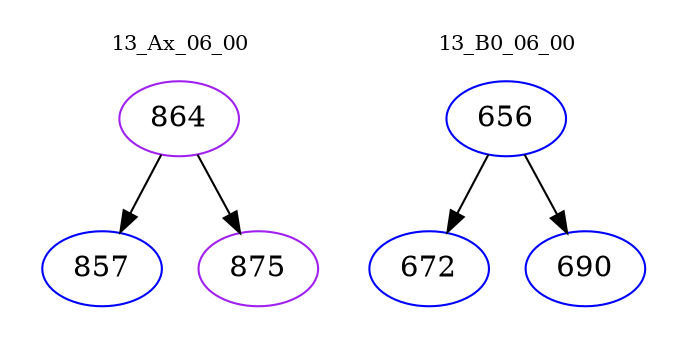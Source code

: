 digraph{
subgraph cluster_0 {
color = white
label = "13_Ax_06_00";
fontsize=10;
T0_864 [label="864", color="purple"]
T0_864 -> T0_857 [color="black"]
T0_857 [label="857", color="blue"]
T0_864 -> T0_875 [color="black"]
T0_875 [label="875", color="purple"]
}
subgraph cluster_1 {
color = white
label = "13_B0_06_00";
fontsize=10;
T1_656 [label="656", color="blue"]
T1_656 -> T1_672 [color="black"]
T1_672 [label="672", color="blue"]
T1_656 -> T1_690 [color="black"]
T1_690 [label="690", color="blue"]
}
}

